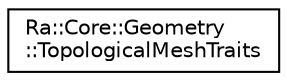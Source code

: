 digraph "Graphical Class Hierarchy"
{
 // INTERACTIVE_SVG=YES
 // LATEX_PDF_SIZE
  edge [fontname="Helvetica",fontsize="10",labelfontname="Helvetica",labelfontsize="10"];
  node [fontname="Helvetica",fontsize="10",shape=record];
  rankdir="LR";
  Node0 [label="Ra::Core::Geometry\l::TopologicalMeshTraits",height=0.2,width=0.4,color="black", fillcolor="white", style="filled",URL="$structRa_1_1Core_1_1Geometry_1_1TopologicalMeshTraits.html",tooltip=" "];
}
